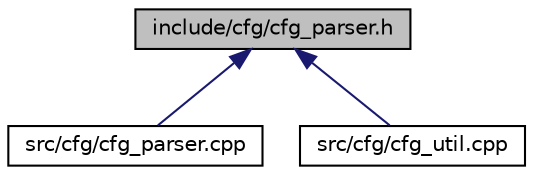 digraph "include/cfg/cfg_parser.h"
{
  edge [fontname="Helvetica",fontsize="10",labelfontname="Helvetica",labelfontsize="10"];
  node [fontname="Helvetica",fontsize="10",shape=record];
  Node1 [label="include/cfg/cfg_parser.h",height=0.2,width=0.4,color="black", fillcolor="grey75", style="filled", fontcolor="black"];
  Node1 -> Node2 [dir="back",color="midnightblue",fontsize="10",style="solid",fontname="Helvetica"];
  Node2 [label="src/cfg/cfg_parser.cpp",height=0.2,width=0.4,color="black", fillcolor="white", style="filled",URL="$de/dfe/cfg__parser_8cpp.html"];
  Node1 -> Node3 [dir="back",color="midnightblue",fontsize="10",style="solid",fontname="Helvetica"];
  Node3 [label="src/cfg/cfg_util.cpp",height=0.2,width=0.4,color="black", fillcolor="white", style="filled",URL="$d8/d89/cfg__util_8cpp.html"];
}
